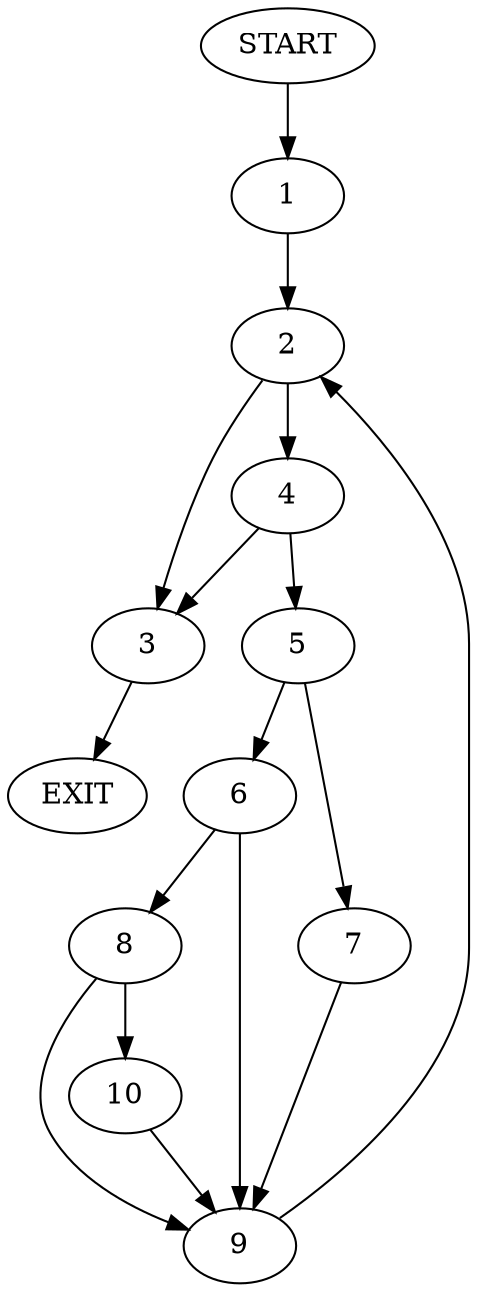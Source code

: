digraph {
0 [label="START"];
1;
2;
3;
4;
5;
6;
7;
8;
9;
10;
11 [label="EXIT"];
0 -> 1;
1 -> 2;
2 -> 3;
2 -> 4;
3 -> 11;
4 -> 5;
4 -> 3;
5 -> 6;
5 -> 7;
6 -> 8;
6 -> 9;
7 -> 9;
9 -> 2;
8 -> 9;
8 -> 10;
10 -> 9;
}